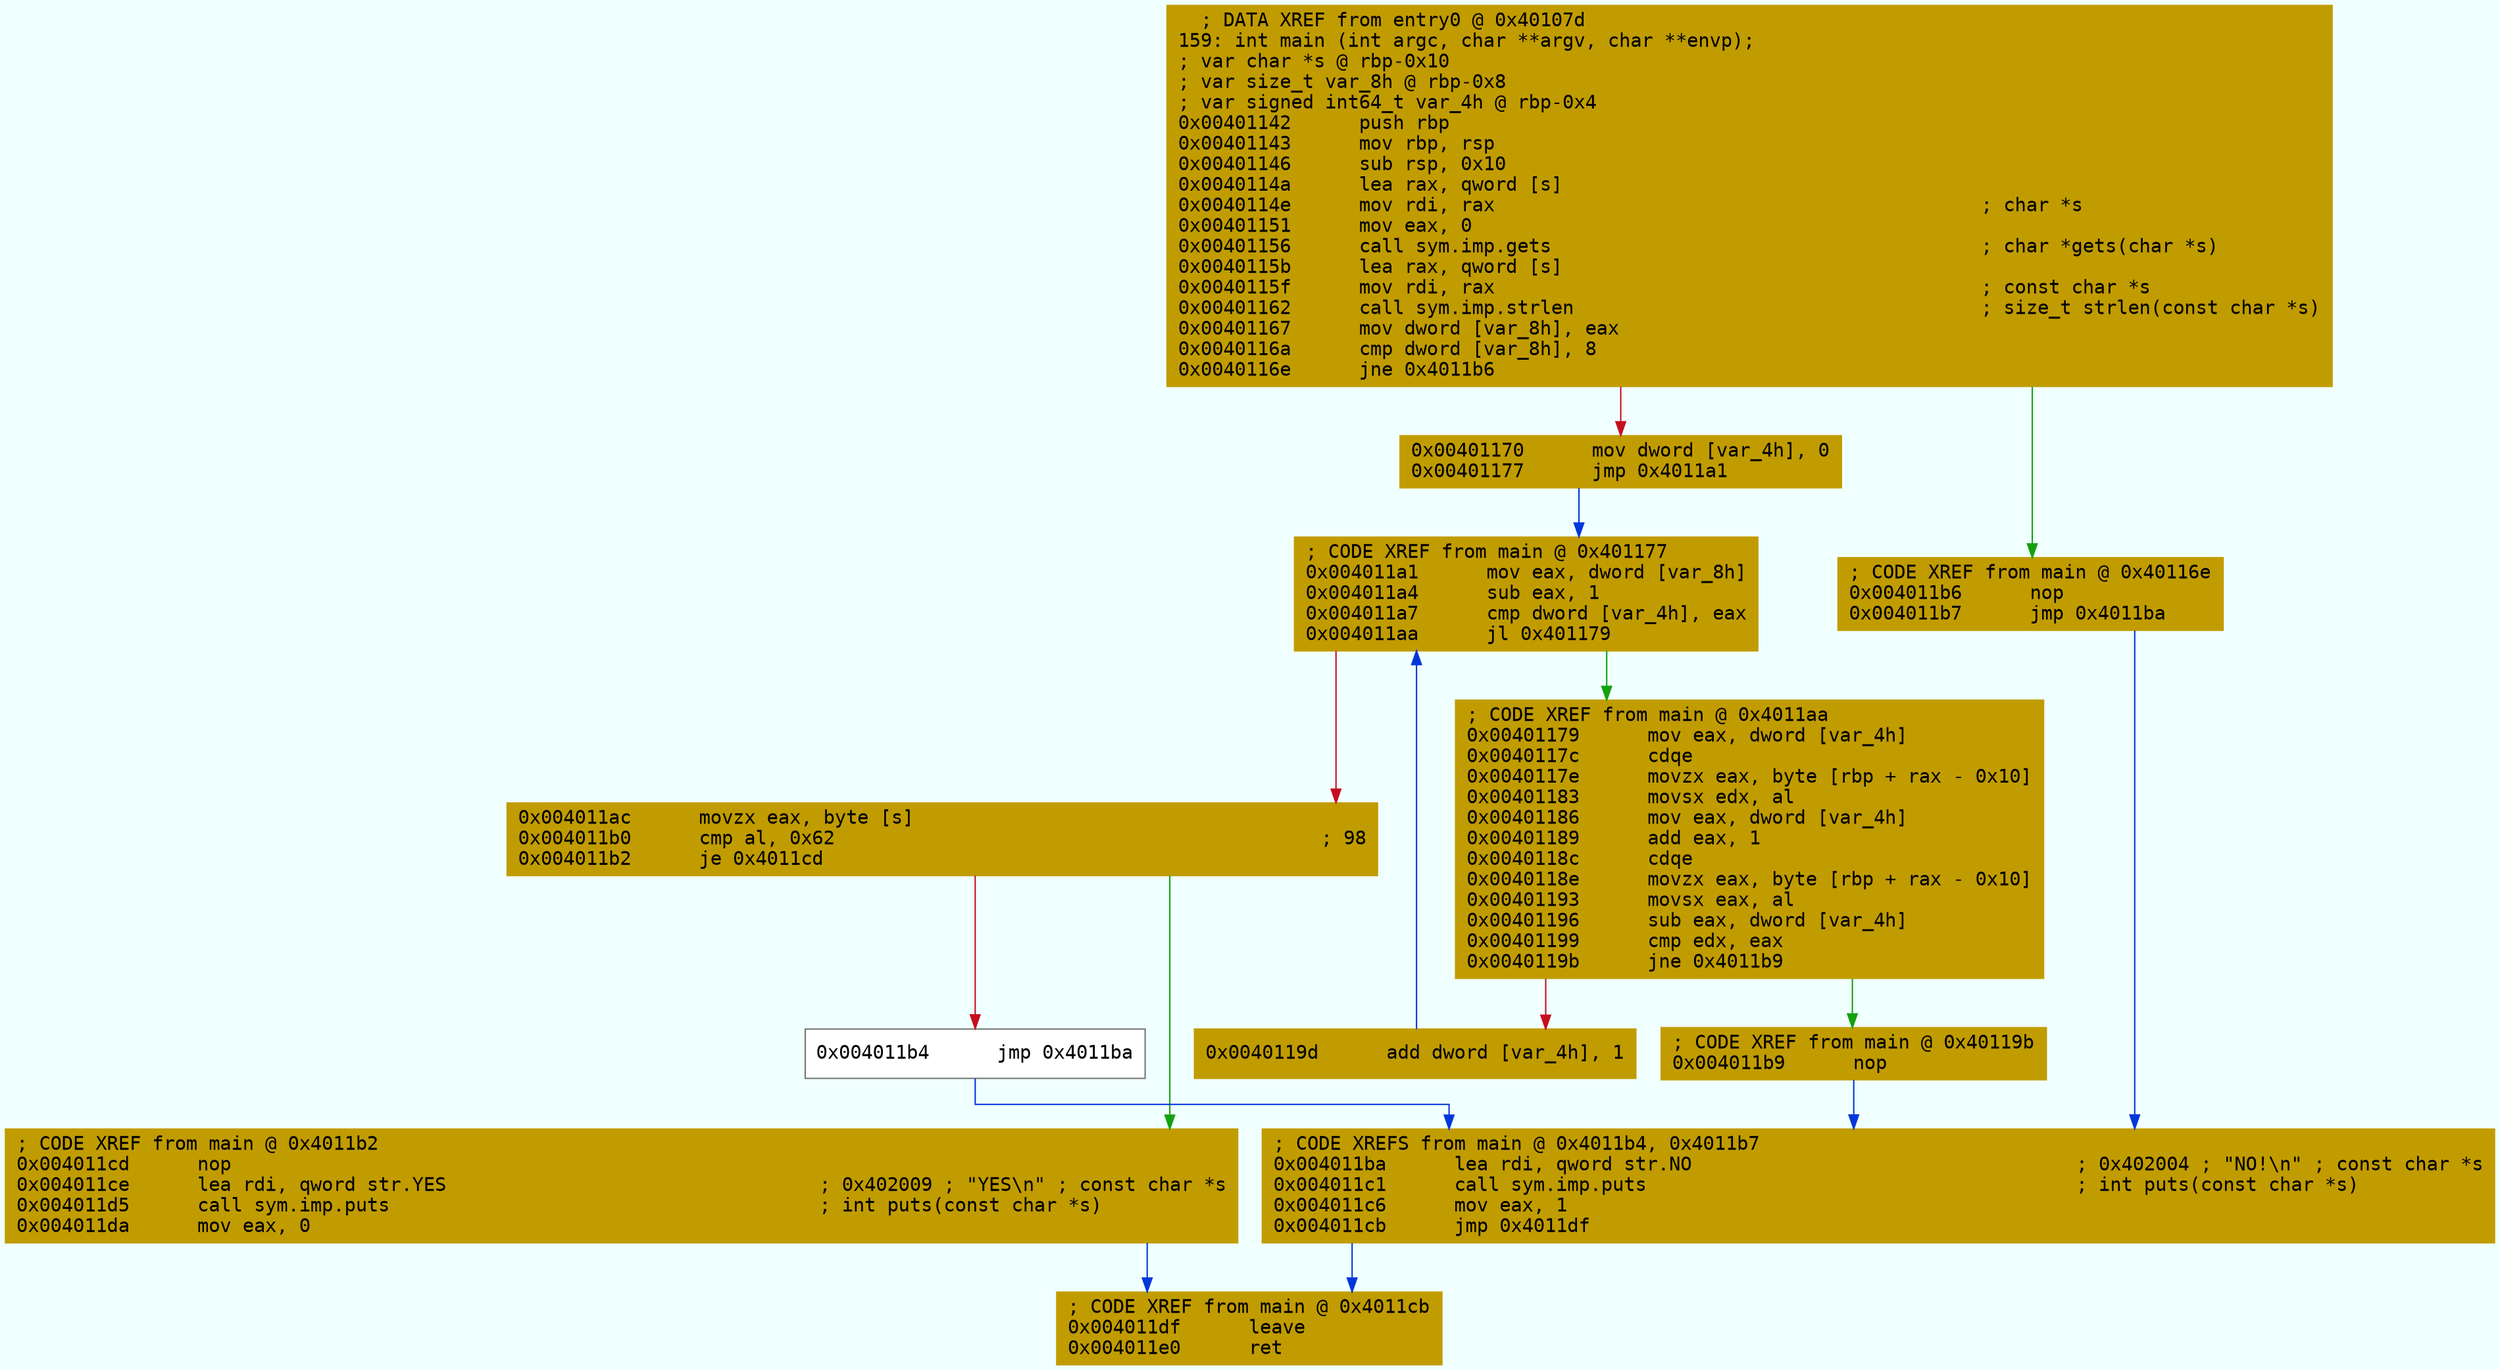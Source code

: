 digraph code {
	graph [bgcolor=azure fontsize=8 fontname="Courier" splines="ortho"];
	node [fillcolor=gray style=filled shape=box];
	edge [arrowhead="normal"];
	"0x00401142" [URL="main/0x00401142", fillcolor="#c19c00",color="#c19c00", fontname="Courier",label="  ; DATA XREF from entry0 @ 0x40107d\l159: int main (int argc, char **argv, char **envp);\l; var char *s @ rbp-0x10\l; var size_t var_8h @ rbp-0x8\l; var signed int64_t var_4h @ rbp-0x4\l0x00401142      push rbp\l0x00401143      mov rbp, rsp\l0x00401146      sub rsp, 0x10\l0x0040114a      lea rax, qword [s]\l0x0040114e      mov rdi, rax                                           ; char *s\l0x00401151      mov eax, 0\l0x00401156      call sym.imp.gets                                      ; char *gets(char *s)\l0x0040115b      lea rax, qword [s]\l0x0040115f      mov rdi, rax                                           ; const char *s\l0x00401162      call sym.imp.strlen                                    ; size_t strlen(const char *s)\l0x00401167      mov dword [var_8h], eax\l0x0040116a      cmp dword [var_8h], 8\l0x0040116e      jne 0x4011b6\l"]
	"0x00401170" [URL="main/0x00401170", fillcolor="#c19c00",color="#c19c00", fontname="Courier",label="0x00401170      mov dword [var_4h], 0\l0x00401177      jmp 0x4011a1\l"]
	"0x00401179" [URL="main/0x00401179", fillcolor="#c19c00",color="#c19c00", fontname="Courier",label="; CODE XREF from main @ 0x4011aa\l0x00401179      mov eax, dword [var_4h]\l0x0040117c      cdqe\l0x0040117e      movzx eax, byte [rbp + rax - 0x10]\l0x00401183      movsx edx, al\l0x00401186      mov eax, dword [var_4h]\l0x00401189      add eax, 1\l0x0040118c      cdqe\l0x0040118e      movzx eax, byte [rbp + rax - 0x10]\l0x00401193      movsx eax, al\l0x00401196      sub eax, dword [var_4h]\l0x00401199      cmp edx, eax\l0x0040119b      jne 0x4011b9\l"]
	"0x0040119d" [URL="main/0x0040119d", fillcolor="#c19c00",color="#c19c00", fontname="Courier",label="0x0040119d      add dword [var_4h], 1\l"]
	"0x004011a1" [URL="main/0x004011a1", fillcolor="#c19c00",color="#c19c00", fontname="Courier",label="; CODE XREF from main @ 0x401177\l0x004011a1      mov eax, dword [var_8h]\l0x004011a4      sub eax, 1\l0x004011a7      cmp dword [var_4h], eax\l0x004011aa      jl 0x401179\l"]
	"0x004011ac" [URL="main/0x004011ac", fillcolor="#c19c00",color="#c19c00", fontname="Courier",label="0x004011ac      movzx eax, byte [s]\l0x004011b0      cmp al, 0x62                                           ; 98\l0x004011b2      je 0x4011cd\l"]
	"0x004011b4" [URL="main/0x004011b4", fillcolor="white",color="#767676", fontname="Courier",label="0x004011b4      jmp 0x4011ba\l"]
	"0x004011b6" [URL="main/0x004011b6", fillcolor="#c19c00",color="#c19c00", fontname="Courier",label="; CODE XREF from main @ 0x40116e\l0x004011b6      nop\l0x004011b7      jmp 0x4011ba\l"]
	"0x004011b9" [URL="main/0x004011b9", fillcolor="#c19c00",color="#c19c00", fontname="Courier",label="; CODE XREF from main @ 0x40119b\l0x004011b9      nop\l"]
	"0x004011ba" [URL="main/0x004011ba", fillcolor="#c19c00",color="#c19c00", fontname="Courier",label="; CODE XREFS from main @ 0x4011b4, 0x4011b7\l0x004011ba      lea rdi, qword str.NO                                  ; 0x402004 ; \"NO!\\n\" ; const char *s\l0x004011c1      call sym.imp.puts                                      ; int puts(const char *s)\l0x004011c6      mov eax, 1\l0x004011cb      jmp 0x4011df\l"]
	"0x004011cd" [URL="main/0x004011cd", fillcolor="#c19c00",color="#c19c00", fontname="Courier",label="; CODE XREF from main @ 0x4011b2\l0x004011cd      nop\l0x004011ce      lea rdi, qword str.YES                                 ; 0x402009 ; \"YES\\n\" ; const char *s\l0x004011d5      call sym.imp.puts                                      ; int puts(const char *s)\l0x004011da      mov eax, 0\l"]
	"0x004011df" [URL="main/0x004011df", fillcolor="#c19c00",color="#c19c00", fontname="Courier",label="; CODE XREF from main @ 0x4011cb\l0x004011df      leave\l0x004011e0      ret\l"]
        "0x00401142" -> "0x004011b6" [color="#13a10e"];
        "0x00401142" -> "0x00401170" [color="#c50f1f"];
        "0x00401170" -> "0x004011a1" [color="#0037da"];
        "0x00401179" -> "0x004011b9" [color="#13a10e"];
        "0x00401179" -> "0x0040119d" [color="#c50f1f"];
        "0x0040119d" -> "0x004011a1" [color="#0037da"];
        "0x004011a1" -> "0x00401179" [color="#13a10e"];
        "0x004011a1" -> "0x004011ac" [color="#c50f1f"];
        "0x004011ac" -> "0x004011cd" [color="#13a10e"];
        "0x004011ac" -> "0x004011b4" [color="#c50f1f"];
        "0x004011b4" -> "0x004011ba" [color="#0037da"];
        "0x004011b6" -> "0x004011ba" [color="#0037da"];
        "0x004011b9" -> "0x004011ba" [color="#0037da"];
        "0x004011ba" -> "0x004011df" [color="#0037da"];
        "0x004011cd" -> "0x004011df" [color="#0037da"];
}
